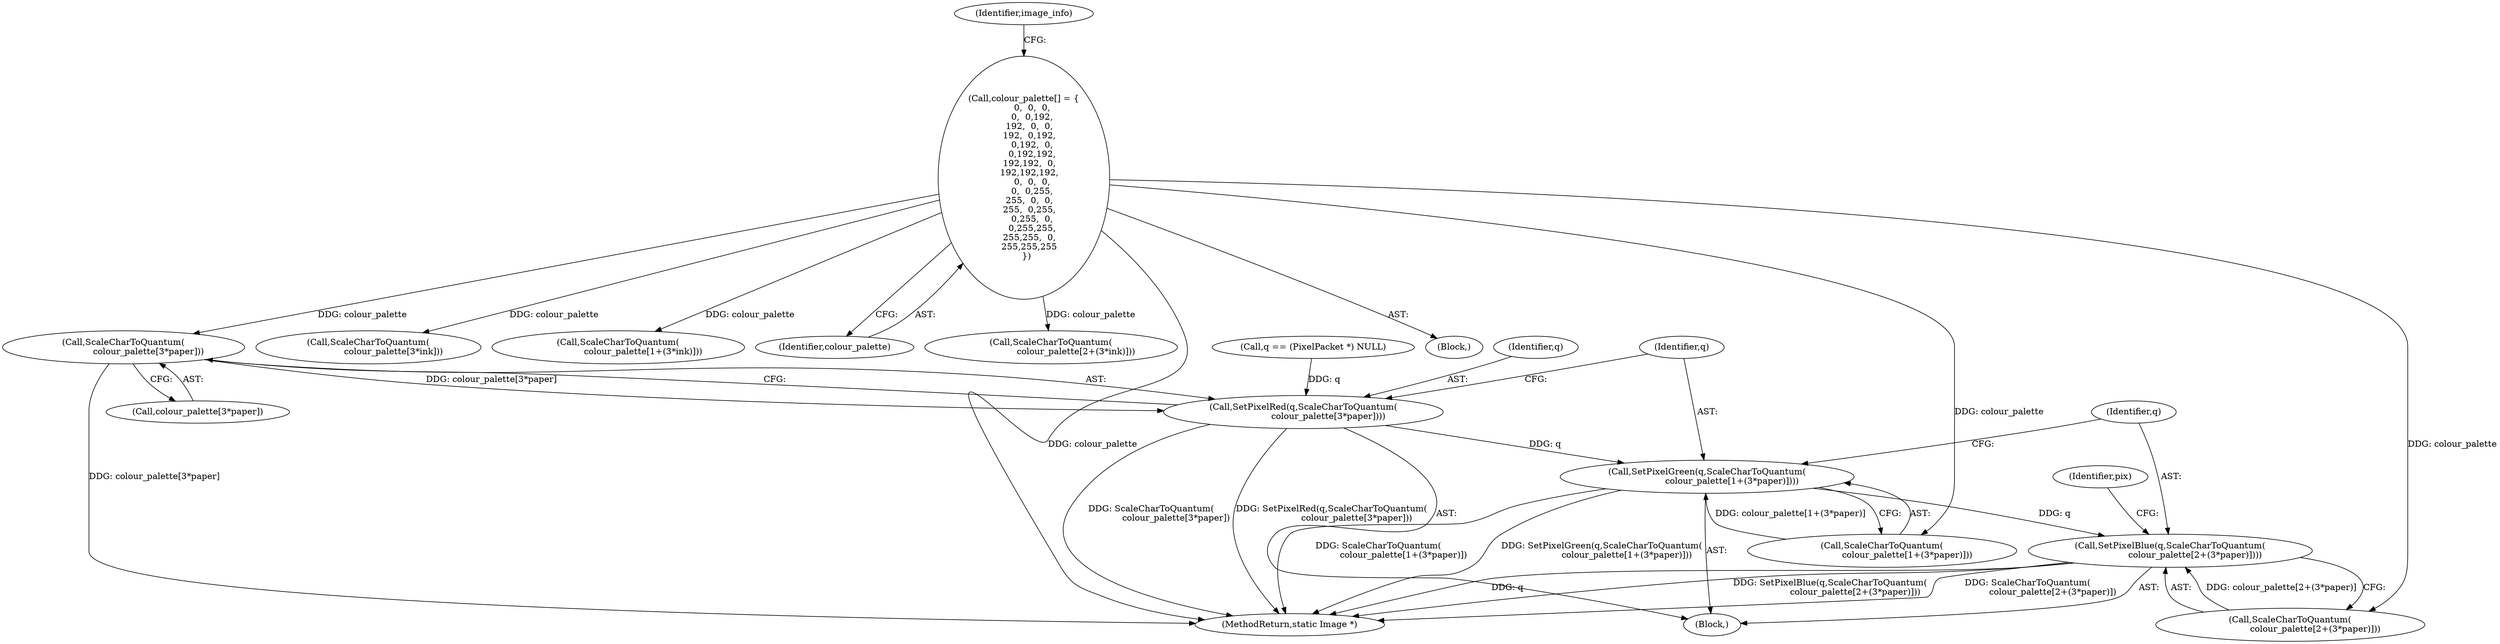 digraph "0_ImageMagick_f6e9d0d9955e85bdd7540b251cd50d598dacc5e6_54@array" {
"1000527" [label="(Call,ScaleCharToQuantum(\n                  colour_palette[3*paper]))"];
"1000125" [label="(Call,colour_palette[] = {\n      0,  0,  0,\n      0,  0,192,\n    192,  0,  0,\n    192,  0,192,\n      0,192,  0,\n      0,192,192,\n    192,192,  0,\n    192,192,192,\n      0,  0,  0,\n      0,  0,255,\n    255,  0,  0,\n    255,  0,255,\n      0,255,  0,\n      0,255,255,\n    255,255,  0,\n    255,255,255\n  })"];
"1000525" [label="(Call,SetPixelRed(q,ScaleCharToQuantum(\n                  colour_palette[3*paper])))"];
"1000533" [label="(Call,SetPixelGreen(q,ScaleCharToQuantum(\n                  colour_palette[1+(3*paper)])))"];
"1000543" [label="(Call,SetPixelBlue(q,ScaleCharToQuantum(\n                  colour_palette[2+(3*paper)])))"];
"1000497" [label="(Call,ScaleCharToQuantum(\n                  colour_palette[3*ink]))"];
"1000554" [label="(Identifier,pix)"];
"1000133" [label="(Identifier,image_info)"];
"1000505" [label="(Call,ScaleCharToQuantum(\n                  colour_palette[1+(3*ink)]))"];
"1000126" [label="(Identifier,colour_palette)"];
"1000484" [label="(Call,q == (PixelPacket *) NULL)"];
"1000525" [label="(Call,SetPixelRed(q,ScaleCharToQuantum(\n                  colour_palette[3*paper])))"];
"1000515" [label="(Call,ScaleCharToQuantum(\n                  colour_palette[2+(3*ink)]))"];
"1000125" [label="(Call,colour_palette[] = {\n      0,  0,  0,\n      0,  0,192,\n    192,  0,  0,\n    192,  0,192,\n      0,192,  0,\n      0,192,192,\n    192,192,  0,\n    192,192,192,\n      0,  0,  0,\n      0,  0,255,\n    255,  0,  0,\n    255,  0,255,\n      0,255,  0,\n      0,255,255,\n    255,255,  0,\n    255,255,255\n  })"];
"1000535" [label="(Call,ScaleCharToQuantum(\n                  colour_palette[1+(3*paper)]))"];
"1000527" [label="(Call,ScaleCharToQuantum(\n                  colour_palette[3*paper]))"];
"1000526" [label="(Identifier,q)"];
"1000545" [label="(Call,ScaleCharToQuantum(\n                  colour_palette[2+(3*paper)]))"];
"1000528" [label="(Call,colour_palette[3*paper])"];
"1000104" [label="(Block,)"];
"1000534" [label="(Identifier,q)"];
"1000533" [label="(Call,SetPixelGreen(q,ScaleCharToQuantum(\n                  colour_palette[1+(3*paper)])))"];
"1000562" [label="(MethodReturn,static Image *)"];
"1000544" [label="(Identifier,q)"];
"1000524" [label="(Block,)"];
"1000543" [label="(Call,SetPixelBlue(q,ScaleCharToQuantum(\n                  colour_palette[2+(3*paper)])))"];
"1000527" -> "1000525"  [label="AST: "];
"1000527" -> "1000528"  [label="CFG: "];
"1000528" -> "1000527"  [label="AST: "];
"1000525" -> "1000527"  [label="CFG: "];
"1000527" -> "1000562"  [label="DDG: colour_palette[3*paper]"];
"1000527" -> "1000525"  [label="DDG: colour_palette[3*paper]"];
"1000125" -> "1000527"  [label="DDG: colour_palette"];
"1000125" -> "1000104"  [label="AST: "];
"1000125" -> "1000126"  [label="CFG: "];
"1000126" -> "1000125"  [label="AST: "];
"1000133" -> "1000125"  [label="CFG: "];
"1000125" -> "1000562"  [label="DDG: colour_palette"];
"1000125" -> "1000497"  [label="DDG: colour_palette"];
"1000125" -> "1000505"  [label="DDG: colour_palette"];
"1000125" -> "1000515"  [label="DDG: colour_palette"];
"1000125" -> "1000535"  [label="DDG: colour_palette"];
"1000125" -> "1000545"  [label="DDG: colour_palette"];
"1000525" -> "1000524"  [label="AST: "];
"1000526" -> "1000525"  [label="AST: "];
"1000534" -> "1000525"  [label="CFG: "];
"1000525" -> "1000562"  [label="DDG: SetPixelRed(q,ScaleCharToQuantum(\n                  colour_palette[3*paper]))"];
"1000525" -> "1000562"  [label="DDG: ScaleCharToQuantum(\n                  colour_palette[3*paper])"];
"1000484" -> "1000525"  [label="DDG: q"];
"1000525" -> "1000533"  [label="DDG: q"];
"1000533" -> "1000524"  [label="AST: "];
"1000533" -> "1000535"  [label="CFG: "];
"1000534" -> "1000533"  [label="AST: "];
"1000535" -> "1000533"  [label="AST: "];
"1000544" -> "1000533"  [label="CFG: "];
"1000533" -> "1000562"  [label="DDG: SetPixelGreen(q,ScaleCharToQuantum(\n                  colour_palette[1+(3*paper)]))"];
"1000533" -> "1000562"  [label="DDG: ScaleCharToQuantum(\n                  colour_palette[1+(3*paper)])"];
"1000535" -> "1000533"  [label="DDG: colour_palette[1+(3*paper)]"];
"1000533" -> "1000543"  [label="DDG: q"];
"1000543" -> "1000524"  [label="AST: "];
"1000543" -> "1000545"  [label="CFG: "];
"1000544" -> "1000543"  [label="AST: "];
"1000545" -> "1000543"  [label="AST: "];
"1000554" -> "1000543"  [label="CFG: "];
"1000543" -> "1000562"  [label="DDG: SetPixelBlue(q,ScaleCharToQuantum(\n                  colour_palette[2+(3*paper)]))"];
"1000543" -> "1000562"  [label="DDG: ScaleCharToQuantum(\n                  colour_palette[2+(3*paper)])"];
"1000543" -> "1000562"  [label="DDG: q"];
"1000545" -> "1000543"  [label="DDG: colour_palette[2+(3*paper)]"];
}
